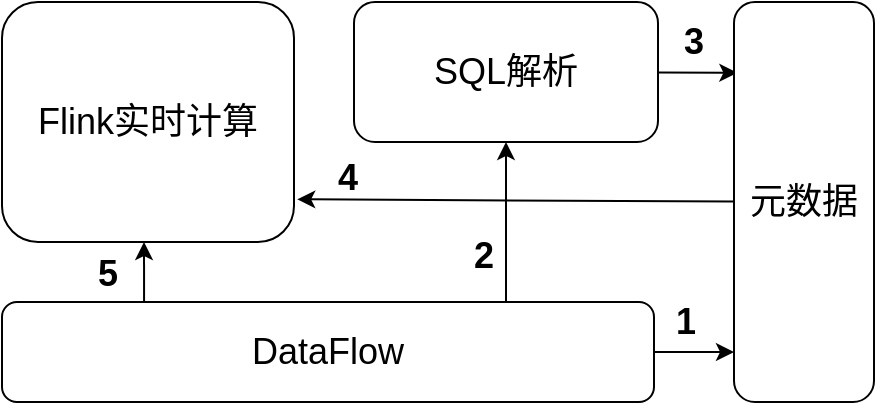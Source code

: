 <mxfile version="14.5.1" type="device"><diagram id="C5RBs43oDa-KdzZeNtuy" name="Page-1"><mxGraphModel dx="689" dy="537" grid="1" gridSize="10" guides="1" tooltips="1" connect="1" arrows="1" fold="1" page="1" pageScale="1" pageWidth="827" pageHeight="1169" math="0" shadow="0"><root><mxCell id="WIyWlLk6GJQsqaUBKTNV-0"/><mxCell id="WIyWlLk6GJQsqaUBKTNV-1" parent="WIyWlLk6GJQsqaUBKTNV-0"/><mxCell id="t07Db34MSxYie6B67QKa-4" style="edgeStyle=orthogonalEdgeStyle;rounded=0;orthogonalLoop=1;jettySize=auto;html=1;" edge="1" parent="WIyWlLk6GJQsqaUBKTNV-1" source="t07Db34MSxYie6B67QKa-0" target="t07Db34MSxYie6B67QKa-2"><mxGeometry relative="1" as="geometry"><Array as="points"><mxPoint x="470" y="425"/><mxPoint x="470" y="425"/></Array></mxGeometry></mxCell><mxCell id="t07Db34MSxYie6B67QKa-5" style="edgeStyle=orthogonalEdgeStyle;rounded=0;orthogonalLoop=1;jettySize=auto;html=1;entryX=0.5;entryY=1;entryDx=0;entryDy=0;" edge="1" parent="WIyWlLk6GJQsqaUBKTNV-1" source="t07Db34MSxYie6B67QKa-0" target="t07Db34MSxYie6B67QKa-1"><mxGeometry relative="1" as="geometry"><Array as="points"><mxPoint x="366" y="380"/><mxPoint x="366" y="380"/></Array></mxGeometry></mxCell><mxCell id="t07Db34MSxYie6B67QKa-12" style="edgeStyle=none;rounded=0;orthogonalLoop=1;jettySize=auto;html=1;entryX=0.5;entryY=1;entryDx=0;entryDy=0;exitX=0.218;exitY=0.4;exitDx=0;exitDy=0;exitPerimeter=0;" edge="1" parent="WIyWlLk6GJQsqaUBKTNV-1" source="t07Db34MSxYie6B67QKa-0"><mxGeometry relative="1" as="geometry"><mxPoint x="193.5" y="400" as="sourcePoint"/><mxPoint x="185" y="370" as="targetPoint"/></mxGeometry></mxCell><mxCell id="t07Db34MSxYie6B67QKa-0" value="&lt;font style=&quot;font-size: 18px&quot;&gt;DataFlow&lt;/font&gt;" style="rounded=1;whiteSpace=wrap;html=1;" vertex="1" parent="WIyWlLk6GJQsqaUBKTNV-1"><mxGeometry x="114" y="400" width="326" height="50" as="geometry"/></mxCell><mxCell id="t07Db34MSxYie6B67QKa-8" style="edgeStyle=none;rounded=0;orthogonalLoop=1;jettySize=auto;html=1;entryX=0.024;entryY=0.177;entryDx=0;entryDy=0;entryPerimeter=0;" edge="1" parent="WIyWlLk6GJQsqaUBKTNV-1" source="t07Db34MSxYie6B67QKa-1" target="t07Db34MSxYie6B67QKa-2"><mxGeometry relative="1" as="geometry"/></mxCell><mxCell id="t07Db34MSxYie6B67QKa-1" value="&lt;font style=&quot;font-size: 18px&quot;&gt;SQL解析&lt;/font&gt;" style="rounded=1;whiteSpace=wrap;html=1;" vertex="1" parent="WIyWlLk6GJQsqaUBKTNV-1"><mxGeometry x="290" y="250" width="152" height="70" as="geometry"/></mxCell><mxCell id="t07Db34MSxYie6B67QKa-11" style="rounded=0;orthogonalLoop=1;jettySize=auto;html=1;entryX=1.011;entryY=0.822;entryDx=0;entryDy=0;entryPerimeter=0;" edge="1" parent="WIyWlLk6GJQsqaUBKTNV-1" source="t07Db34MSxYie6B67QKa-2" target="t07Db34MSxYie6B67QKa-3"><mxGeometry relative="1" as="geometry"/></mxCell><mxCell id="t07Db34MSxYie6B67QKa-2" value="&lt;font style=&quot;font-size: 18px&quot;&gt;元数据&lt;/font&gt;" style="rounded=1;whiteSpace=wrap;html=1;" vertex="1" parent="WIyWlLk6GJQsqaUBKTNV-1"><mxGeometry x="480" y="250" width="70" height="200" as="geometry"/></mxCell><mxCell id="t07Db34MSxYie6B67QKa-3" value="&lt;font style=&quot;font-size: 18px&quot;&gt;Flink实时计算&lt;/font&gt;" style="rounded=1;whiteSpace=wrap;html=1;" vertex="1" parent="WIyWlLk6GJQsqaUBKTNV-1"><mxGeometry x="114" y="250" width="146" height="120" as="geometry"/></mxCell><mxCell id="t07Db34MSxYie6B67QKa-13" value="&lt;font style=&quot;font-size: 18px&quot;&gt;&lt;b&gt;1&lt;/b&gt;&lt;/font&gt;" style="text;html=1;strokeColor=none;fillColor=none;align=center;verticalAlign=middle;whiteSpace=wrap;rounded=0;" vertex="1" parent="WIyWlLk6GJQsqaUBKTNV-1"><mxGeometry x="442" y="400" width="28" height="20" as="geometry"/></mxCell><mxCell id="t07Db34MSxYie6B67QKa-14" value="&lt;font style=&quot;font-size: 18px&quot;&gt;&lt;b&gt;2&lt;/b&gt;&lt;/font&gt;" style="text;html=1;strokeColor=none;fillColor=none;align=center;verticalAlign=middle;whiteSpace=wrap;rounded=0;" vertex="1" parent="WIyWlLk6GJQsqaUBKTNV-1"><mxGeometry x="341" y="367" width="28" height="20" as="geometry"/></mxCell><mxCell id="t07Db34MSxYie6B67QKa-15" value="&lt;font style=&quot;font-size: 18px&quot;&gt;&lt;b&gt;4&lt;/b&gt;&lt;/font&gt;" style="text;html=1;strokeColor=none;fillColor=none;align=center;verticalAlign=middle;whiteSpace=wrap;rounded=0;" vertex="1" parent="WIyWlLk6GJQsqaUBKTNV-1"><mxGeometry x="273" y="328" width="28" height="20" as="geometry"/></mxCell><mxCell id="t07Db34MSxYie6B67QKa-18" value="&lt;font style=&quot;font-size: 18px&quot;&gt;&lt;b&gt;3&lt;/b&gt;&lt;/font&gt;" style="text;html=1;strokeColor=none;fillColor=none;align=center;verticalAlign=middle;whiteSpace=wrap;rounded=0;" vertex="1" parent="WIyWlLk6GJQsqaUBKTNV-1"><mxGeometry x="446" y="260" width="28" height="20" as="geometry"/></mxCell><mxCell id="t07Db34MSxYie6B67QKa-19" value="&lt;font style=&quot;font-size: 18px&quot;&gt;&lt;b&gt;5&lt;/b&gt;&lt;/font&gt;" style="text;html=1;strokeColor=none;fillColor=none;align=center;verticalAlign=middle;whiteSpace=wrap;rounded=0;" vertex="1" parent="WIyWlLk6GJQsqaUBKTNV-1"><mxGeometry x="153" y="376" width="28" height="20" as="geometry"/></mxCell></root></mxGraphModel></diagram></mxfile>